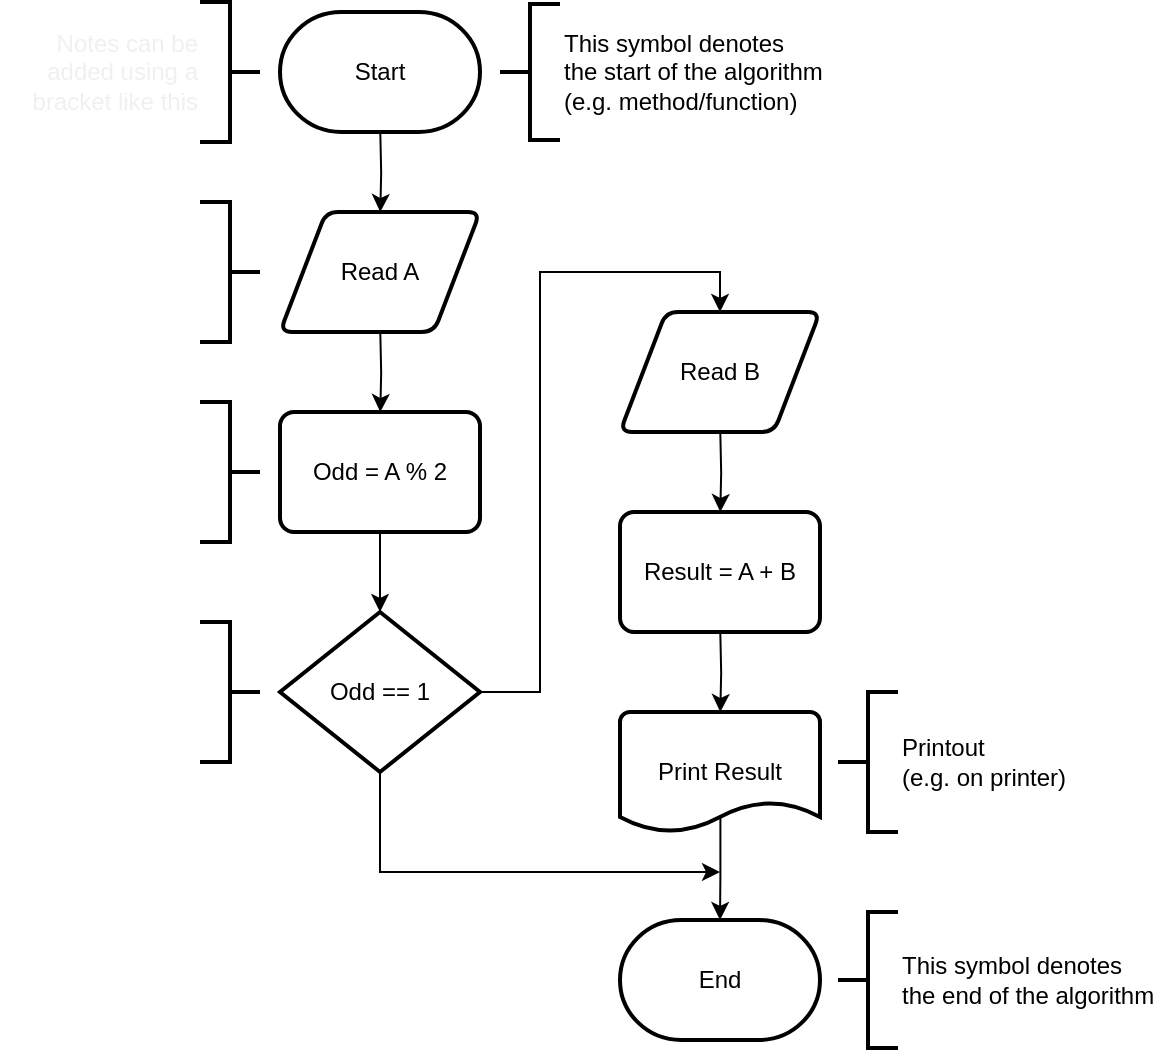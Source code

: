 <mxfile version="12.1.4" type="device" pages="1"><diagram id="PKh6eGiHrYKa1fm5Cuir" name="Page-1"><mxGraphModel dx="739" dy="657" grid="1" gridSize="10" guides="1" tooltips="1" connect="1" arrows="1" fold="1" page="1" pageScale="1" pageWidth="850" pageHeight="1100" math="0" shadow="0"><root><mxCell id="0"/><mxCell id="1" parent="0"/><mxCell id="5lCf2cjN_VDGp_nRmqCU-4" style="edgeStyle=orthogonalEdgeStyle;rounded=0;orthogonalLoop=1;jettySize=auto;html=1;entryX=0.5;entryY=0;entryDx=0;entryDy=0;" parent="1" edge="1"><mxGeometry relative="1" as="geometry"><mxPoint x="230.143" y="205" as="sourcePoint"/><mxPoint x="230.143" y="245" as="targetPoint"/></mxGeometry></mxCell><mxCell id="5lCf2cjN_VDGp_nRmqCU-10" style="edgeStyle=orthogonalEdgeStyle;rounded=0;orthogonalLoop=1;jettySize=auto;html=1;entryX=0.5;entryY=0;entryDx=0;entryDy=0;" parent="1" edge="1"><mxGeometry relative="1" as="geometry"><mxPoint x="400.143" y="255" as="sourcePoint"/><mxPoint x="400.143" y="295" as="targetPoint"/></mxGeometry></mxCell><mxCell id="5lCf2cjN_VDGp_nRmqCU-20" style="edgeStyle=orthogonalEdgeStyle;rounded=0;orthogonalLoop=1;jettySize=auto;html=1;entryX=0.5;entryY=0;entryDx=0;entryDy=0;" parent="1" edge="1"><mxGeometry relative="1" as="geometry"><mxPoint x="400.143" y="355" as="sourcePoint"/><mxPoint x="400.143" y="395" as="targetPoint"/></mxGeometry></mxCell><mxCell id="5lCf2cjN_VDGp_nRmqCU-12" style="edgeStyle=orthogonalEdgeStyle;rounded=0;orthogonalLoop=1;jettySize=auto;html=1;entryX=0.5;entryY=0;entryDx=0;entryDy=0;" parent="1" edge="1"><mxGeometry relative="1" as="geometry"><mxPoint x="230.143" y="105" as="sourcePoint"/><mxPoint x="230.143" y="145" as="targetPoint"/></mxGeometry></mxCell><mxCell id="5lCf2cjN_VDGp_nRmqCU-22" value="Read B" style="shape=parallelogram;html=1;strokeWidth=2;perimeter=parallelogramPerimeter;whiteSpace=wrap;rounded=1;arcSize=12;size=0.23;fillColor=none;" parent="1" vertex="1"><mxGeometry x="350" y="195" width="100" height="60" as="geometry"/></mxCell><mxCell id="5lCf2cjN_VDGp_nRmqCU-23" value="Read A" style="shape=parallelogram;html=1;strokeWidth=2;perimeter=parallelogramPerimeter;whiteSpace=wrap;rounded=1;arcSize=12;size=0.23;fillColor=none;" parent="1" vertex="1"><mxGeometry x="180" y="145" width="100" height="60" as="geometry"/></mxCell><mxCell id="5lCf2cjN_VDGp_nRmqCU-24" value="&lt;span style=&quot;white-space: normal&quot;&gt;Result = A + B&lt;/span&gt;" style="rounded=1;whiteSpace=wrap;html=1;absoluteArcSize=1;arcSize=14;strokeWidth=2;fillColor=none;" parent="1" vertex="1"><mxGeometry x="350" y="295" width="100" height="60" as="geometry"/></mxCell><mxCell id="5lCf2cjN_VDGp_nRmqCU-30" style="edgeStyle=orthogonalEdgeStyle;rounded=0;orthogonalLoop=1;jettySize=auto;html=1;entryX=0.5;entryY=0;entryDx=0;entryDy=0;entryPerimeter=0;exitX=0.502;exitY=0.875;exitDx=0;exitDy=0;exitPerimeter=0;" parent="1" source="5lCf2cjN_VDGp_nRmqCU-26" target="5lCf2cjN_VDGp_nRmqCU-28" edge="1"><mxGeometry relative="1" as="geometry"/></mxCell><mxCell id="5lCf2cjN_VDGp_nRmqCU-26" value="&lt;span style=&quot;white-space: normal&quot;&gt;Print Result&lt;/span&gt;" style="strokeWidth=2;html=1;shape=mxgraph.flowchart.document2;whiteSpace=wrap;size=0.25;fillColor=none;" parent="1" vertex="1"><mxGeometry x="350" y="395" width="100" height="60" as="geometry"/></mxCell><mxCell id="5lCf2cjN_VDGp_nRmqCU-28" value="End" style="strokeWidth=2;html=1;shape=mxgraph.flowchart.terminator;whiteSpace=wrap;fillColor=none;" parent="1" vertex="1"><mxGeometry x="350" y="499" width="100" height="60" as="geometry"/></mxCell><mxCell id="5lCf2cjN_VDGp_nRmqCU-29" value="Start" style="strokeWidth=2;html=1;shape=mxgraph.flowchart.terminator;whiteSpace=wrap;fillColor=none;" parent="1" vertex="1"><mxGeometry x="180" y="45" width="100" height="60" as="geometry"/></mxCell><mxCell id="5lCf2cjN_VDGp_nRmqCU-31" value="This symbol denotes&lt;br&gt;the start of the algorithm&lt;br&gt;(e.g. method/function)" style="strokeWidth=2;html=1;shape=mxgraph.flowchart.annotation_2;align=left;labelPosition=right;pointerEvents=1;fillColor=#2A2A2A;flipH=0;flipV=0;" parent="1" vertex="1"><mxGeometry x="290" y="41" width="30" height="68" as="geometry"/></mxCell><mxCell id="5lCf2cjN_VDGp_nRmqCU-38" style="edgeStyle=orthogonalEdgeStyle;rounded=0;orthogonalLoop=1;jettySize=auto;html=1;entryX=0.5;entryY=0;entryDx=0;entryDy=0;exitX=1;exitY=0.5;exitDx=0;exitDy=0;exitPerimeter=0;" parent="1" source="5lCf2cjN_VDGp_nRmqCU-32" target="5lCf2cjN_VDGp_nRmqCU-22" edge="1"><mxGeometry relative="1" as="geometry"><mxPoint x="320" y="165" as="targetPoint"/><mxPoint x="270" y="445" as="sourcePoint"/><Array as="points"><mxPoint x="310" y="385"/><mxPoint x="310" y="175"/><mxPoint x="400" y="175"/></Array></mxGeometry></mxCell><mxCell id="5lCf2cjN_VDGp_nRmqCU-40" value="No" style="text;html=1;resizable=0;points=[];align=center;verticalAlign=middle;labelBackgroundColor=none;fontColor=#FFFFFF;" parent="5lCf2cjN_VDGp_nRmqCU-38" vertex="1" connectable="0"><mxGeometry x="-0.854" y="-2" relative="1" as="geometry"><mxPoint x="-16" y="-12.5" as="offset"/></mxGeometry></mxCell><mxCell id="5lCf2cjN_VDGp_nRmqCU-39" style="edgeStyle=orthogonalEdgeStyle;rounded=0;orthogonalLoop=1;jettySize=auto;html=1;exitX=0.5;exitY=1;exitDx=0;exitDy=0;exitPerimeter=0;" parent="1" source="5lCf2cjN_VDGp_nRmqCU-32" edge="1"><mxGeometry relative="1" as="geometry"><mxPoint x="400" y="475" as="targetPoint"/><Array as="points"><mxPoint x="230" y="475"/><mxPoint x="400" y="475"/></Array></mxGeometry></mxCell><mxCell id="5lCf2cjN_VDGp_nRmqCU-41" value="Yes" style="text;html=1;resizable=0;points=[];align=center;verticalAlign=middle;labelBackgroundColor=none;fontColor=#FFFFFF;" parent="5lCf2cjN_VDGp_nRmqCU-39" vertex="1" connectable="0"><mxGeometry x="-0.909" relative="1" as="geometry"><mxPoint x="20" y="-5.5" as="offset"/></mxGeometry></mxCell><mxCell id="5lCf2cjN_VDGp_nRmqCU-32" value="Odd == 1" style="strokeWidth=2;html=1;shape=mxgraph.flowchart.decision;whiteSpace=wrap;fillColor=none;" parent="1" vertex="1"><mxGeometry x="180" y="345" width="100" height="80" as="geometry"/></mxCell><mxCell id="5lCf2cjN_VDGp_nRmqCU-34" style="edgeStyle=orthogonalEdgeStyle;rounded=0;orthogonalLoop=1;jettySize=auto;html=1;entryX=0.5;entryY=0;entryDx=0;entryDy=0;entryPerimeter=0;" parent="1" source="5lCf2cjN_VDGp_nRmqCU-33" target="5lCf2cjN_VDGp_nRmqCU-32" edge="1"><mxGeometry relative="1" as="geometry"/></mxCell><mxCell id="5lCf2cjN_VDGp_nRmqCU-33" value="&lt;span style=&quot;white-space: normal&quot;&gt;Odd = A % 2&lt;/span&gt;" style="rounded=1;whiteSpace=wrap;html=1;absoluteArcSize=1;arcSize=14;strokeWidth=2;fillColor=none;" parent="1" vertex="1"><mxGeometry x="180" y="245" width="100" height="60" as="geometry"/></mxCell><mxCell id="5lCf2cjN_VDGp_nRmqCU-48" value="" style="group" parent="1" vertex="1" connectable="0"><mxGeometry x="79" y="350" width="91" height="70" as="geometry"/></mxCell><mxCell id="5lCf2cjN_VDGp_nRmqCU-45" value="" style="strokeWidth=2;html=1;shape=mxgraph.flowchart.annotation_2;align=left;labelPosition=right;pointerEvents=1;fillColor=#2A2A2A;flipH=1;flipV=0;" parent="5lCf2cjN_VDGp_nRmqCU-48" vertex="1"><mxGeometry x="61" width="30" height="70" as="geometry"/></mxCell><mxCell id="5lCf2cjN_VDGp_nRmqCU-46" value="Decision" style="text;html=1;resizable=0;points=[];autosize=1;align=right;verticalAlign=middle;spacingTop=-4;fontColor=#FFFFFF;" parent="5lCf2cjN_VDGp_nRmqCU-48" vertex="1"><mxGeometry y="25" width="60" height="20" as="geometry"/></mxCell><mxCell id="5lCf2cjN_VDGp_nRmqCU-52" value="" style="group" parent="1" vertex="1" connectable="0"><mxGeometry x="79" y="240" width="91" height="70" as="geometry"/></mxCell><mxCell id="5lCf2cjN_VDGp_nRmqCU-53" value="" style="strokeWidth=2;html=1;shape=mxgraph.flowchart.annotation_2;align=left;labelPosition=right;pointerEvents=1;fillColor=#2A2A2A;flipH=1;flipV=0;" parent="5lCf2cjN_VDGp_nRmqCU-52" vertex="1"><mxGeometry x="61" width="30" height="70" as="geometry"/></mxCell><mxCell id="5lCf2cjN_VDGp_nRmqCU-54" value="Process" style="text;html=1;resizable=0;points=[];autosize=1;align=right;verticalAlign=middle;spacingTop=-4;fontColor=#FFFFFF;" parent="5lCf2cjN_VDGp_nRmqCU-52" vertex="1"><mxGeometry x="1" y="27" width="60" height="20" as="geometry"/></mxCell><mxCell id="5lCf2cjN_VDGp_nRmqCU-55" value="" style="group" parent="1" vertex="1" connectable="0"><mxGeometry x="79" y="140" width="91" height="70" as="geometry"/></mxCell><mxCell id="5lCf2cjN_VDGp_nRmqCU-56" value="" style="strokeWidth=2;html=1;shape=mxgraph.flowchart.annotation_2;align=left;labelPosition=right;pointerEvents=1;fillColor=#2A2A2A;flipH=1;flipV=0;" parent="5lCf2cjN_VDGp_nRmqCU-55" vertex="1"><mxGeometry x="61" width="30" height="70" as="geometry"/></mxCell><mxCell id="5lCf2cjN_VDGp_nRmqCU-57" value="Input/Output" style="text;html=1;resizable=0;points=[];autosize=1;align=right;verticalAlign=middle;spacingTop=-4;fontColor=#FFFFFF;" parent="5lCf2cjN_VDGp_nRmqCU-55" vertex="1"><mxGeometry x="-19" y="27" width="80" height="20" as="geometry"/></mxCell><mxCell id="5lCf2cjN_VDGp_nRmqCU-58" value="Printout&lt;br&gt;(e.g. on printer)" style="strokeWidth=2;html=1;shape=mxgraph.flowchart.annotation_2;align=left;labelPosition=right;pointerEvents=1;fillColor=#2A2A2A;flipH=0;flipV=0;" parent="1" vertex="1"><mxGeometry x="459" y="385" width="30" height="70" as="geometry"/></mxCell><mxCell id="5lCf2cjN_VDGp_nRmqCU-59" value="" style="group" parent="1" vertex="1" connectable="0"><mxGeometry x="79" y="40" width="91" height="70" as="geometry"/></mxCell><mxCell id="5lCf2cjN_VDGp_nRmqCU-60" value="" style="strokeWidth=2;html=1;shape=mxgraph.flowchart.annotation_2;align=left;labelPosition=right;pointerEvents=1;fillColor=#2A2A2A;flipH=1;flipV=0;" parent="5lCf2cjN_VDGp_nRmqCU-59" vertex="1"><mxGeometry x="61" width="30" height="70" as="geometry"/></mxCell><mxCell id="5lCf2cjN_VDGp_nRmqCU-61" value="&lt;span style=&quot;color: rgb(240 , 240 , 240) ; text-align: left&quot;&gt;Notes can be&lt;br&gt;added&amp;nbsp;&lt;/span&gt;&lt;span style=&quot;color: rgb(240 , 240 , 240) ; text-align: left&quot;&gt;using&amp;nbsp;a&lt;br&gt;bracket like&amp;nbsp;&lt;/span&gt;&lt;span style=&quot;color: rgb(240 , 240 , 240) ; text-align: left&quot;&gt;this&lt;/span&gt;" style="text;html=1;resizable=0;points=[];autosize=1;align=right;verticalAlign=middle;spacingTop=-4;fontColor=#FFFFFF;" parent="5lCf2cjN_VDGp_nRmqCU-59" vertex="1"><mxGeometry x="-39" y="17" width="100" height="40" as="geometry"/></mxCell><mxCell id="5lCf2cjN_VDGp_nRmqCU-68" value="This symbol denotes&lt;br&gt;the end of the algorithm" style="strokeWidth=2;html=1;shape=mxgraph.flowchart.annotation_2;align=left;labelPosition=right;pointerEvents=1;fillColor=#2A2A2A;flipH=0;flipV=0;" parent="1" vertex="1"><mxGeometry x="459" y="495" width="30" height="68" as="geometry"/></mxCell></root></mxGraphModel></diagram></mxfile>
